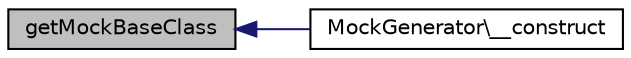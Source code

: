 digraph "getMockBaseClass"
{
  edge [fontname="Helvetica",fontsize="10",labelfontname="Helvetica",labelfontsize="10"];
  node [fontname="Helvetica",fontsize="10",shape=record];
  rankdir="LR";
  Node1 [label="getMockBaseClass",height=0.2,width=0.4,color="black", fillcolor="grey75", style="filled" fontcolor="black"];
  Node1 -> Node2 [dir="back",color="midnightblue",fontsize="10",style="solid",fontname="Helvetica"];
  Node2 [label="MockGenerator\\__construct",height=0.2,width=0.4,color="black", fillcolor="white", style="filled",URL="$class_mock_generator.html#ad392b84e5cd5229d533cd85d066dc6a4"];
}
